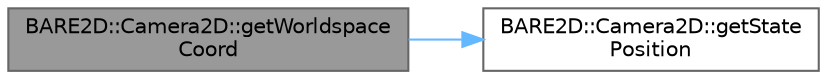 digraph "BARE2D::Camera2D::getWorldspaceCoord"
{
 // INTERACTIVE_SVG=YES
 // LATEX_PDF_SIZE
  bgcolor="transparent";
  edge [fontname=Helvetica,fontsize=10,labelfontname=Helvetica,labelfontsize=10];
  node [fontname=Helvetica,fontsize=10,shape=box,height=0.2,width=0.4];
  rankdir="LR";
  Node1 [label="BARE2D::Camera2D::getWorldspace\lCoord",height=0.2,width=0.4,color="gray40", fillcolor="grey60", style="filled", fontcolor="black",tooltip="Converts a coordinate from Worldspace to Viewspace."];
  Node1 -> Node2 [color="steelblue1",style="solid"];
  Node2 [label="BARE2D::Camera2D::getState\lPosition",height=0.2,width=0.4,color="grey40", fillcolor="white", style="filled",URL="$class_b_a_r_e2_d_1_1_camera2_d.html#a44b2c60fa94157c9766475bb2798ef50",tooltip=" "];
}
